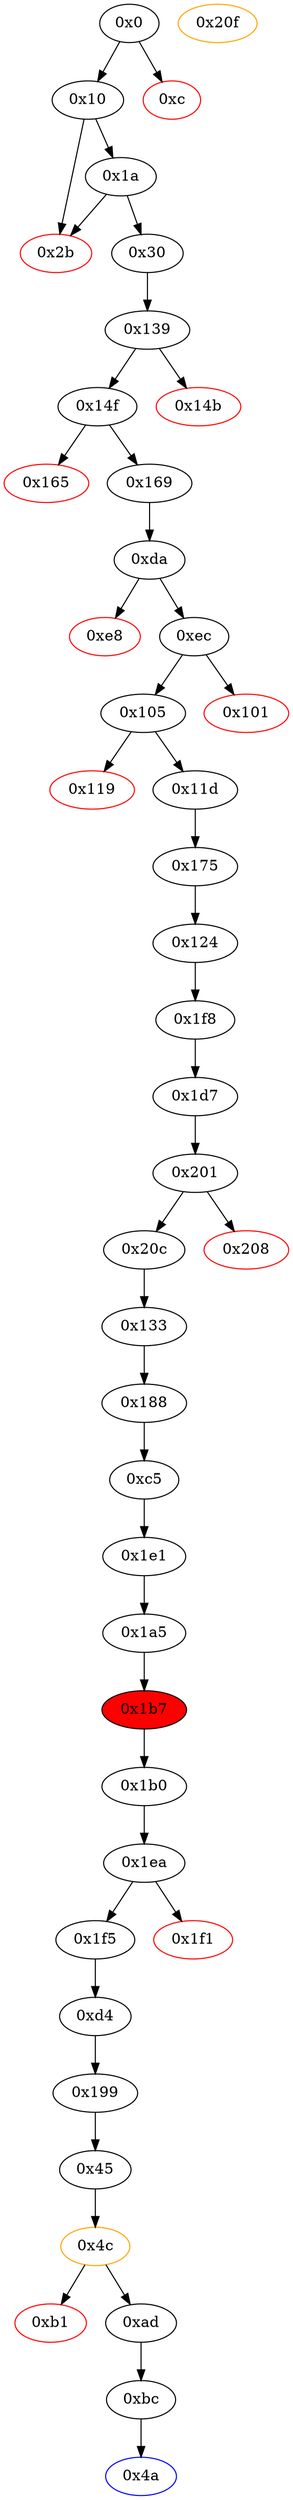 strict digraph "" {
"0xd4" [fillcolor=white, id="0xd4", style=filled, tooltip="Block 0xd4\n[0xd4:0xd9]\n---\nPredecessors: [0x1f5]\nSuccessors: [0x199]\n---\n0xd4 JUMPDEST\n0xd5 SWAP3\n0xd6 SWAP2\n0xd7 POP\n0xd8 POP\n0xd9 JUMP\n---\n0xd4: JUMPDEST \n0xd9: JUMP 0x199\n---\nEntry stack: [V13, 0x4a, 0x45, V23, 0x4, V79, V72, V88, 0x0, 0x40, 0x199, V23, 0x44, V63]\nStack pops: 4\nStack additions: [S0]\nExit stack: [V13, 0x4a, 0x45, V23, 0x4, V79, V72, V88, 0x0, 0x40, V63]\n\nDef sites:\nV13: {0x1a.0x1f}\n0x4a: {0x30.0x31}\n0x45: {0x30.0x39}\nV23: {0x30.0x3f}\n0x4: {0x30.0x34}\nV79: {0x105.0x109}\nV72: {0xec.0xee}\nV88: {0x124.0x128}\n0x0: {0x139.0x13d}\n0x40: {0x188.0x18c}\n0x199: {0x188.0x18e}\nV23: {0x30.0x3f}\n0x44: {0x188.0x194}\nV63: {0xc5.0xc9}\n"];
"0x14f" [fillcolor=white, id="0x14f", style=filled, tooltip="Block 0x14f\n[0x14f:0x164]\n---\nPredecessors: [0x139]\nSuccessors: [0x165, 0x169]\n---\n0x14f JUMPDEST\n0x150 PUSH1 0x0\n0x152 DUP6\n0x153 ADD\n0x154 CALLDATALOAD\n0x155 PUSH8 0xffffffffffffffff\n0x15e DUP2\n0x15f GT\n0x160 ISZERO\n0x161 PUSH2 0x169\n0x164 JUMPI\n---\n0x14f: JUMPDEST \n0x150: V99 = 0x0\n0x153: V100 = ADD 0x4 0x0\n0x154: V101 = CALLDATALOAD 0x4\n0x155: V102 = 0xffffffffffffffff\n0x15f: V103 = GT V101 0xffffffffffffffff\n0x160: V104 = ISZERO V103\n0x161: V105 = 0x169\n0x164: JUMPI 0x169 V104\n---\nEntry stack: [V13, 0x4a, 0x45, V23, 0x4, 0x0, 0x0, 0x0, 0x0]\nStack pops: 5\nStack additions: [S4, S3, S2, S1, S0, V101]\nExit stack: [V13, 0x4a, 0x45, V23, 0x4, 0x0, 0x0, 0x0, 0x0, V101]\n\nDef sites:\nV13: {0x1a.0x1f}\n0x4a: {0x30.0x31}\n0x45: {0x30.0x39}\nV23: {0x30.0x3f}\n0x4: {0x30.0x34}\n0x0: {0x139.0x13a}\n0x0: {0x139.0x13a}\n0x0: {0x139.0x13d}\n0x0: {0x139.0x13d}\n"];
"0x105" [fillcolor=white, id="0x105", style=filled, tooltip="Block 0x105\n[0x105:0x118]\n---\nPredecessors: [0xec]\nSuccessors: [0x119, 0x11d]\n---\n0x105 JUMPDEST\n0x106 PUSH1 0x20\n0x108 DUP4\n0x109 ADD\n0x10a SWAP2\n0x10b POP\n0x10c DUP4\n0x10d PUSH1 0x1\n0x10f DUP3\n0x110 MUL\n0x111 DUP4\n0x112 ADD\n0x113 GT\n0x114 ISZERO\n0x115 PUSH2 0x11d\n0x118 JUMPI\n---\n0x105: JUMPDEST \n0x106: V78 = 0x20\n0x109: V79 = ADD V108 0x20\n0x10d: V80 = 0x1\n0x110: V81 = MUL V72 0x1\n0x112: V82 = ADD V79 V81\n0x113: V83 = GT V82 V23\n0x114: V84 = ISZERO V83\n0x115: V85 = 0x11d\n0x118: JUMPI 0x11d V84\n---\nEntry stack: [V13, 0x4a, 0x45, V23, 0x4, 0x0, 0x0, 0x0, 0x0, V101, 0x175, V23, V108, 0x0, V72]\nStack pops: 4\nStack additions: [S3, S2, V79, S0]\nExit stack: [V13, 0x4a, 0x45, V23, 0x4, 0x0, 0x0, 0x0, 0x0, V101, 0x175, V23, V108, V79, V72]\n\nDef sites:\nV13: {0x1a.0x1f}\n0x4a: {0x30.0x31}\n0x45: {0x30.0x39}\nV23: {0x30.0x3f}\n0x4: {0x30.0x34}\n0x0: {0x139.0x13a}\n0x0: {0x139.0x13a}\n0x0: {0x139.0x13d}\n0x0: {0x139.0x13d}\nV101: {0x14f.0x154}\n0x175: {0x169.0x16a}\nV23: {0x30.0x3f}\nV108: {0x169.0x170}\n0x0: {0xda.0xdb}\nV72: {0xec.0xee}\n"];
"0x119" [color=red, fillcolor=white, id="0x119", style=filled, tooltip="Block 0x119\n[0x119:0x11c]\n---\nPredecessors: [0x105]\nSuccessors: []\n---\n0x119 PUSH1 0x0\n0x11b DUP1\n0x11c REVERT\n---\n0x119: V86 = 0x0\n0x11c: REVERT 0x0 0x0\n---\nEntry stack: [V13, 0x4a, 0x45, V23, 0x4, 0x0, 0x0, 0x0, 0x0, V101, 0x175, V23, V108, V79, V72]\nStack pops: 0\nStack additions: []\nExit stack: [V13, 0x4a, 0x45, V23, 0x4, 0x0, 0x0, 0x0, 0x0, V101, 0x175, V23, V108, V79, V72]\n\nDef sites:\nV13: {0x1a.0x1f}\n0x4a: {0x30.0x31}\n0x45: {0x30.0x39}\nV23: {0x30.0x3f}\n0x4: {0x30.0x34}\n0x0: {0x139.0x13a}\n0x0: {0x139.0x13a}\n0x0: {0x139.0x13d}\n0x0: {0x139.0x13d}\nV101: {0x14f.0x154}\n0x175: {0x169.0x16a}\nV23: {0x30.0x3f}\nV108: {0x169.0x170}\nV79: {0x105.0x109}\nV72: {0xec.0xee}\n"];
"0x124" [fillcolor=white, id="0x124", style=filled, tooltip="Block 0x124\n[0x124:0x132]\n---\nPredecessors: [0x175]\nSuccessors: [0x1f8]\n---\n0x124 JUMPDEST\n0x125 PUSH1 0x0\n0x127 DUP2\n0x128 CALLDATALOAD\n0x129 SWAP1\n0x12a POP\n0x12b PUSH2 0x133\n0x12e DUP2\n0x12f PUSH2 0x1f8\n0x132 JUMP\n---\n0x124: JUMPDEST \n0x125: V87 = 0x0\n0x128: V88 = CALLDATALOAD 0x24\n0x12b: V89 = 0x133\n0x12f: V90 = 0x1f8\n0x132: JUMP 0x1f8\n---\nEntry stack: [V13, 0x4a, 0x45, V23, 0x4, V79, V72, 0x0, 0x0, 0x20, 0x188, V23, 0x24]\nStack pops: 1\nStack additions: [S0, V88, 0x133, V88]\nExit stack: [V13, 0x4a, 0x45, V23, 0x4, V79, V72, 0x0, 0x0, 0x20, 0x188, V23, 0x24, V88, 0x133, V88]\n\nDef sites:\nV13: {0x1a.0x1f}\n0x4a: {0x30.0x31}\n0x45: {0x30.0x39}\nV23: {0x30.0x3f}\n0x4: {0x30.0x34}\nV79: {0x105.0x109}\nV72: {0xec.0xee}\n0x0: {0x139.0x13d}\n0x0: {0x139.0x13d}\n0x20: {0x175.0x17b}\n0x188: {0x175.0x17d}\nV23: {0x30.0x3f}\n0x24: {0x175.0x183}\n"];
"0x0" [fillcolor=white, id="0x0", style=filled, tooltip="Block 0x0\n[0x0:0xb]\n---\nPredecessors: []\nSuccessors: [0xc, 0x10]\n---\n0x0 PUSH1 0x80\n0x2 PUSH1 0x40\n0x4 MSTORE\n0x5 CALLVALUE\n0x6 DUP1\n0x7 ISZERO\n0x8 PUSH2 0x10\n0xb JUMPI\n---\n0x0: V0 = 0x80\n0x2: V1 = 0x40\n0x4: M[0x40] = 0x80\n0x5: V2 = CALLVALUE\n0x7: V3 = ISZERO V2\n0x8: V4 = 0x10\n0xb: JUMPI 0x10 V3\n---\nEntry stack: []\nStack pops: 0\nStack additions: [V2]\nExit stack: [V2]\n\nDef sites:\n"];
"0x165" [color=red, fillcolor=white, id="0x165", style=filled, tooltip="Block 0x165\n[0x165:0x168]\n---\nPredecessors: [0x14f]\nSuccessors: []\n---\n0x165 PUSH1 0x0\n0x167 DUP1\n0x168 REVERT\n---\n0x165: V106 = 0x0\n0x168: REVERT 0x0 0x0\n---\nEntry stack: [V13, 0x4a, 0x45, V23, 0x4, 0x0, 0x0, 0x0, 0x0, V101]\nStack pops: 0\nStack additions: []\nExit stack: [V13, 0x4a, 0x45, V23, 0x4, 0x0, 0x0, 0x0, 0x0, V101]\n\nDef sites:\nV13: {0x1a.0x1f}\n0x4a: {0x30.0x31}\n0x45: {0x30.0x39}\nV23: {0x30.0x3f}\n0x4: {0x30.0x34}\n0x0: {0x139.0x13a}\n0x0: {0x139.0x13a}\n0x0: {0x139.0x13d}\n0x0: {0x139.0x13d}\nV101: {0x14f.0x154}\n"];
"0x14b" [color=red, fillcolor=white, id="0x14b", style=filled, tooltip="Block 0x14b\n[0x14b:0x14e]\n---\nPredecessors: [0x139]\nSuccessors: []\n---\n0x14b PUSH1 0x0\n0x14d DUP1\n0x14e REVERT\n---\n0x14b: V98 = 0x0\n0x14e: REVERT 0x0 0x0\n---\nEntry stack: [V13, 0x4a, 0x45, V23, 0x4, 0x0, 0x0, 0x0, 0x0]\nStack pops: 0\nStack additions: []\nExit stack: [V13, 0x4a, 0x45, V23, 0x4, 0x0, 0x0, 0x0, 0x0]\n\nDef sites:\nV13: {0x1a.0x1f}\n0x4a: {0x30.0x31}\n0x45: {0x30.0x39}\nV23: {0x30.0x3f}\n0x4: {0x30.0x34}\n0x0: {0x139.0x13a}\n0x0: {0x139.0x13a}\n0x0: {0x139.0x13d}\n0x0: {0x139.0x13d}\n"];
"0x4c" [color=orange, fillcolor=white, id="0x4c", style=filled, tooltip="Block 0x4c\n[0x4c:0xac]\n---\nPredecessors: [0x45]\nSuccessors: [0xad, 0xb1]\n---\n0x4c JUMPDEST\n0x4d PUSH1 0x60\n0x4f DUP5\n0x50 DUP5\n0x51 DUP1\n0x52 DUP1\n0x53 PUSH1 0x1f\n0x55 ADD\n0x56 PUSH1 0x20\n0x58 DUP1\n0x59 SWAP2\n0x5a DIV\n0x5b MUL\n0x5c PUSH1 0x20\n0x5e ADD\n0x5f PUSH1 0x40\n0x61 MLOAD\n0x62 SWAP1\n0x63 DUP2\n0x64 ADD\n0x65 PUSH1 0x40\n0x67 MSTORE\n0x68 DUP1\n0x69 SWAP4\n0x6a SWAP3\n0x6b SWAP2\n0x6c SWAP1\n0x6d DUP2\n0x6e DUP2\n0x6f MSTORE\n0x70 PUSH1 0x20\n0x72 ADD\n0x73 DUP4\n0x74 DUP4\n0x75 DUP1\n0x76 DUP3\n0x77 DUP5\n0x78 CALLDATACOPY\n0x79 PUSH1 0x0\n0x7b DUP2\n0x7c DUP5\n0x7d ADD\n0x7e MSTORE\n0x7f PUSH1 0x1f\n0x81 NOT\n0x82 PUSH1 0x1f\n0x84 DUP3\n0x85 ADD\n0x86 AND\n0x87 SWAP1\n0x88 POP\n0x89 DUP1\n0x8a DUP4\n0x8b ADD\n0x8c SWAP3\n0x8d POP\n0x8e POP\n0x8f POP\n0x90 POP\n0x91 POP\n0x92 POP\n0x93 POP\n0x94 SWAP1\n0x95 POP\n0x96 PUSH1 0x0\n0x98 DUP1\n0x99 DUP3\n0x9a MLOAD\n0x9b PUSH1 0x20\n0x9d DUP5\n0x9e ADD\n0x9f DUP7\n0xa0 DUP7\n0xa1 GAS\n0xa2 CALL\n0xa3 DUP1\n0xa4 ISZERO\n0xa5 PUSH1 0x1\n0xa7 DUP2\n0xa8 EQ\n0xa9 PUSH2 0xb1\n0xac JUMPI\n---\n0x4c: JUMPDEST \n0x4d: V26 = 0x60\n0x53: V27 = 0x1f\n0x55: V28 = ADD 0x1f V72\n0x56: V29 = 0x20\n0x5a: V30 = DIV V28 0x20\n0x5b: V31 = MUL V30 0x20\n0x5c: V32 = 0x20\n0x5e: V33 = ADD 0x20 V31\n0x5f: V34 = 0x40\n0x61: V35 = M[0x40]\n0x64: V36 = ADD V35 V33\n0x65: V37 = 0x40\n0x67: M[0x40] = V36\n0x6f: M[V35] = V72\n0x70: V38 = 0x20\n0x72: V39 = ADD 0x20 V35\n0x78: CALLDATACOPY V39 V79 V72\n0x79: V40 = 0x0\n0x7d: V41 = ADD V39 V72\n0x7e: M[V41] = 0x0\n0x7f: V42 = 0x1f\n0x81: V43 = NOT 0x1f\n0x82: V44 = 0x1f\n0x85: V45 = ADD V72 0x1f\n0x86: V46 = AND V45 0xffffffffffffffffffffffffffffffffffffffffffffffffffffffffffffffe0\n0x8b: V47 = ADD V39 V46\n0x96: V48 = 0x0\n0x9a: V49 = M[V35]\n0x9b: V50 = 0x20\n0x9e: V51 = ADD V35 0x20\n0xa1: V52 = GAS\n0xa2: V53 = CALL V52 V63 V88 V51 V49 0x0 0x0\n0xa4: V54 = ISZERO V53\n0xa5: V55 = 0x1\n0xa8: V56 = EQ V54 0x1\n0xa9: V57 = 0xb1\n0xac: JUMPI 0xb1 V56\n---\nEntry stack: [V13, 0x4a, V79, V72, V88, V63]\nStack pops: 4\nStack additions: [S3, S2, S1, S0, V35, V53, V54]\nExit stack: [V13, 0x4a, V79, V72, V88, V63, V35, V53, V54]\n\nDef sites:\nV13: {0x1a.0x1f}\n0x4a: {0x30.0x31}\nV79: {0x105.0x109}\nV72: {0xec.0xee}\nV88: {0x124.0x128}\nV63: {0xc5.0xc9}\n"];
"0x169" [fillcolor=white, id="0x169", style=filled, tooltip="Block 0x169\n[0x169:0x174]\n---\nPredecessors: [0x14f]\nSuccessors: [0xda]\n---\n0x169 JUMPDEST\n0x16a PUSH2 0x175\n0x16d DUP8\n0x16e DUP3\n0x16f DUP9\n0x170 ADD\n0x171 PUSH2 0xda\n0x174 JUMP\n---\n0x169: JUMPDEST \n0x16a: V107 = 0x175\n0x170: V108 = ADD 0x4 V101\n0x171: V109 = 0xda\n0x174: JUMP 0xda\n---\nEntry stack: [V13, 0x4a, 0x45, V23, 0x4, 0x0, 0x0, 0x0, 0x0, V101]\nStack pops: 7\nStack additions: [S6, S5, S4, S3, S2, S1, S0, 0x175, S6, V108]\nExit stack: [V13, 0x4a, 0x45, V23, 0x4, 0x0, 0x0, 0x0, 0x0, V101, 0x175, V23, V108]\n\nDef sites:\nV13: {0x1a.0x1f}\n0x4a: {0x30.0x31}\n0x45: {0x30.0x39}\nV23: {0x30.0x3f}\n0x4: {0x30.0x34}\n0x0: {0x139.0x13a}\n0x0: {0x139.0x13a}\n0x0: {0x139.0x13d}\n0x0: {0x139.0x13d}\nV101: {0x14f.0x154}\n"];
"0x188" [fillcolor=white, id="0x188", style=filled, tooltip="Block 0x188\n[0x188:0x198]\n---\nPredecessors: [0x133]\nSuccessors: [0xc5]\n---\n0x188 JUMPDEST\n0x189 SWAP3\n0x18a POP\n0x18b POP\n0x18c PUSH1 0x40\n0x18e PUSH2 0x199\n0x191 DUP8\n0x192 DUP3\n0x193 DUP9\n0x194 ADD\n0x195 PUSH2 0xc5\n0x198 JUMP\n---\n0x188: JUMPDEST \n0x18c: V114 = 0x40\n0x18e: V115 = 0x199\n0x194: V116 = ADD 0x4 0x40\n0x195: V117 = 0xc5\n0x198: JUMP 0xc5\n---\nEntry stack: [V13, 0x4a, 0x45, V23, 0x4, V79, V72, 0x0, 0x0, 0x20, V88]\nStack pops: 8\nStack additions: [S7, S6, S5, S4, S0, S2, 0x40, 0x199, S7, 0x44]\nExit stack: [V13, 0x4a, 0x45, V23, 0x4, V79, V72, V88, 0x0, 0x40, 0x199, V23, 0x44]\n\nDef sites:\nV13: {0x1a.0x1f}\n0x4a: {0x30.0x31}\n0x45: {0x30.0x39}\nV23: {0x30.0x3f}\n0x4: {0x30.0x34}\nV79: {0x105.0x109}\nV72: {0xec.0xee}\n0x0: {0x139.0x13d}\n0x0: {0x139.0x13d}\n0x20: {0x175.0x17b}\nV88: {0x124.0x128}\n"];
"0x20c" [fillcolor=white, id="0x20c", style=filled, tooltip="Block 0x20c\n[0x20c:0x20e]\n---\nPredecessors: [0x201]\nSuccessors: [0x133]\n---\n0x20c JUMPDEST\n0x20d POP\n0x20e JUMP\n---\n0x20c: JUMPDEST \n0x20e: JUMP 0x133\n---\nEntry stack: [V13, 0x4a, 0x45, V23, 0x4, V79, V72, 0x0, 0x0, 0x20, 0x188, V23, 0x24, V88, 0x133, V88]\nStack pops: 2\nStack additions: []\nExit stack: [V13, 0x4a, 0x45, V23, 0x4, V79, V72, 0x0, 0x0, 0x20, 0x188, V23, 0x24, V88]\n\nDef sites:\nV13: {0x1a.0x1f}\n0x4a: {0x30.0x31}\n0x45: {0x30.0x39}\nV23: {0x30.0x3f}\n0x4: {0x30.0x34}\nV79: {0x105.0x109}\nV72: {0xec.0xee}\n0x0: {0x139.0x13d}\n0x0: {0x139.0x13d}\n0x20: {0x175.0x17b}\n0x188: {0x175.0x17d}\nV23: {0x30.0x3f}\n0x24: {0x175.0x183}\nV88: {0x124.0x128}\n0x133: {0x124.0x12b}\nV88: {0x124.0x128}\n"];
"0x175" [fillcolor=white, id="0x175", style=filled, tooltip="Block 0x175\n[0x175:0x187]\n---\nPredecessors: [0x11d]\nSuccessors: [0x124]\n---\n0x175 JUMPDEST\n0x176 SWAP5\n0x177 POP\n0x178 SWAP5\n0x179 POP\n0x17a POP\n0x17b PUSH1 0x20\n0x17d PUSH2 0x188\n0x180 DUP8\n0x181 DUP3\n0x182 DUP9\n0x183 ADD\n0x184 PUSH2 0x124\n0x187 JUMP\n---\n0x175: JUMPDEST \n0x17b: V110 = 0x20\n0x17d: V111 = 0x188\n0x183: V112 = ADD 0x4 0x20\n0x184: V113 = 0x124\n0x187: JUMP 0x124\n---\nEntry stack: [V13, 0x4a, 0x45, V23, 0x4, 0x0, 0x0, 0x0, 0x0, V101, V79, V72]\nStack pops: 9\nStack additions: [S8, S7, S1, S0, S4, S3, 0x20, 0x188, S8, 0x24]\nExit stack: [V13, 0x4a, 0x45, V23, 0x4, V79, V72, 0x0, 0x0, 0x20, 0x188, V23, 0x24]\n\nDef sites:\nV13: {0x1a.0x1f}\n0x4a: {0x30.0x31}\n0x45: {0x30.0x39}\nV23: {0x30.0x3f}\n0x4: {0x30.0x34}\n0x0: {0x139.0x13a}\n0x0: {0x139.0x13a}\n0x0: {0x139.0x13d}\n0x0: {0x139.0x13d}\nV101: {0x14f.0x154}\nV79: {0x105.0x109}\nV72: {0xec.0xee}\n"];
"0x1e1" [fillcolor=white, id="0x1e1", style=filled, tooltip="Block 0x1e1\n[0x1e1:0x1e9]\n---\nPredecessors: [0xc5]\nSuccessors: [0x1a5]\n---\n0x1e1 JUMPDEST\n0x1e2 PUSH2 0x1ea\n0x1e5 DUP2\n0x1e6 PUSH2 0x1a5\n0x1e9 JUMP\n---\n0x1e1: JUMPDEST \n0x1e2: V125 = 0x1ea\n0x1e6: V126 = 0x1a5\n0x1e9: JUMP 0x1a5\n---\nEntry stack: [V13, 0x4a, 0x45, V23, 0x4, V79, V72, V88, 0x0, 0x40, 0x199, V23, 0x44, V63, 0xd4, V63]\nStack pops: 1\nStack additions: [S0, 0x1ea, S0]\nExit stack: [V13, 0x4a, 0x45, V23, 0x4, V79, V72, V88, 0x0, 0x40, 0x199, V23, 0x44, V63, 0xd4, V63, 0x1ea, V63]\n\nDef sites:\nV13: {0x1a.0x1f}\n0x4a: {0x30.0x31}\n0x45: {0x30.0x39}\nV23: {0x30.0x3f}\n0x4: {0x30.0x34}\nV79: {0x105.0x109}\nV72: {0xec.0xee}\nV88: {0x124.0x128}\n0x0: {0x139.0x13d}\n0x40: {0x188.0x18c}\n0x199: {0x188.0x18e}\nV23: {0x30.0x3f}\n0x44: {0x188.0x194}\nV63: {0xc5.0xc9}\n0xd4: {0xc5.0xcc}\nV63: {0xc5.0xc9}\n"];
"0x201" [fillcolor=white, id="0x201", style=filled, tooltip="Block 0x201\n[0x201:0x207]\n---\nPredecessors: [0x1d7]\nSuccessors: [0x208, 0x20c]\n---\n0x201 JUMPDEST\n0x202 DUP2\n0x203 EQ\n0x204 PUSH2 0x20c\n0x207 JUMPI\n---\n0x201: JUMPDEST \n0x203: V132 = EQ V88 V88\n0x204: V133 = 0x20c\n0x207: JUMPI 0x20c V132\n---\nEntry stack: [V13, 0x4a, 0x45, V23, 0x4, V79, V72, 0x0, 0x0, 0x20, 0x188, V23, 0x24, V88, 0x133, V88, V88]\nStack pops: 2\nStack additions: [S1]\nExit stack: [V13, 0x4a, 0x45, V23, 0x4, V79, V72, 0x0, 0x0, 0x20, 0x188, V23, 0x24, V88, 0x133, V88]\n\nDef sites:\nV13: {0x1a.0x1f}\n0x4a: {0x30.0x31}\n0x45: {0x30.0x39}\nV23: {0x30.0x3f}\n0x4: {0x30.0x34}\nV79: {0x105.0x109}\nV72: {0xec.0xee}\n0x0: {0x139.0x13d}\n0x0: {0x139.0x13d}\n0x20: {0x175.0x17b}\n0x188: {0x175.0x17d}\nV23: {0x30.0x3f}\n0x24: {0x175.0x183}\nV88: {0x124.0x128}\n0x133: {0x124.0x12b}\nV88: {0x124.0x128}\nV88: {0x124.0x128}\n"];
"0x1a" [fillcolor=white, id="0x1a", style=filled, tooltip="Block 0x1a\n[0x1a:0x2a]\n---\nPredecessors: [0x10]\nSuccessors: [0x2b, 0x30]\n---\n0x1a PUSH1 0x0\n0x1c CALLDATALOAD\n0x1d PUSH1 0xe0\n0x1f SHR\n0x20 DUP1\n0x21 PUSH4 0x80530faa\n0x26 EQ\n0x27 PUSH2 0x30\n0x2a JUMPI\n---\n0x1a: V10 = 0x0\n0x1c: V11 = CALLDATALOAD 0x0\n0x1d: V12 = 0xe0\n0x1f: V13 = SHR 0xe0 V11\n0x21: V14 = 0x80530faa\n0x26: V15 = EQ 0x80530faa V13\n0x27: V16 = 0x30\n0x2a: JUMPI 0x30 V15\n---\nEntry stack: []\nStack pops: 0\nStack additions: [V13]\nExit stack: [V13]\n\nDef sites:\n"];
"0x1f5" [fillcolor=white, id="0x1f5", style=filled, tooltip="Block 0x1f5\n[0x1f5:0x1f7]\n---\nPredecessors: [0x1ea]\nSuccessors: [0xd4]\n---\n0x1f5 JUMPDEST\n0x1f6 POP\n0x1f7 JUMP\n---\n0x1f5: JUMPDEST \n0x1f7: JUMP 0xd4\n---\nEntry stack: [V13, 0x4a, 0x45, V23, 0x4, V79, V72, V88, 0x0, 0x40, 0x199, V23, 0x44, V63, 0xd4, V63]\nStack pops: 2\nStack additions: []\nExit stack: [V13, 0x4a, 0x45, V23, 0x4, V79, V72, V88, 0x0, 0x40, 0x199, V23, 0x44, V63]\n\nDef sites:\nV13: {0x1a.0x1f}\n0x4a: {0x30.0x31}\n0x45: {0x30.0x39}\nV23: {0x30.0x3f}\n0x4: {0x30.0x34}\nV79: {0x105.0x109}\nV72: {0xec.0xee}\nV88: {0x124.0x128}\n0x0: {0x139.0x13d}\n0x40: {0x188.0x18c}\n0x199: {0x188.0x18e}\nV23: {0x30.0x3f}\n0x44: {0x188.0x194}\nV63: {0xc5.0xc9}\n0xd4: {0xc5.0xcc}\nV63: {0xc5.0xc9}\n"];
"0x101" [color=red, fillcolor=white, id="0x101", style=filled, tooltip="Block 0x101\n[0x101:0x104]\n---\nPredecessors: [0xec]\nSuccessors: []\n---\n0x101 PUSH1 0x0\n0x103 DUP1\n0x104 REVERT\n---\n0x101: V77 = 0x0\n0x104: REVERT 0x0 0x0\n---\nEntry stack: [V13, 0x4a, 0x45, V23, 0x4, 0x0, 0x0, 0x0, 0x0, V101, 0x175, V23, V108, 0x0, V72]\nStack pops: 0\nStack additions: []\nExit stack: [V13, 0x4a, 0x45, V23, 0x4, 0x0, 0x0, 0x0, 0x0, V101, 0x175, V23, V108, 0x0, V72]\n\nDef sites:\nV13: {0x1a.0x1f}\n0x4a: {0x30.0x31}\n0x45: {0x30.0x39}\nV23: {0x30.0x3f}\n0x4: {0x30.0x34}\n0x0: {0x139.0x13a}\n0x0: {0x139.0x13a}\n0x0: {0x139.0x13d}\n0x0: {0x139.0x13d}\nV101: {0x14f.0x154}\n0x175: {0x169.0x16a}\nV23: {0x30.0x3f}\nV108: {0x169.0x170}\n0x0: {0xda.0xdb}\nV72: {0xec.0xee}\n"];
"0x4a" [color=blue, fillcolor=white, id="0x4a", style=filled, tooltip="Block 0x4a\n[0x4a:0x4b]\n---\nPredecessors: [0xbc]\nSuccessors: []\n---\n0x4a JUMPDEST\n0x4b STOP\n---\n0x4a: JUMPDEST \n0x4b: STOP \n---\nEntry stack: [V13]\nStack pops: 0\nStack additions: []\nExit stack: [V13]\n\nDef sites:\nV13: {0x1a.0x1f}\n"];
"0x45" [fillcolor=white, id="0x45", style=filled, tooltip="Block 0x45\n[0x45:0x49]\n---\nPredecessors: [0x199]\nSuccessors: [0x4c]\n---\n0x45 JUMPDEST\n0x46 PUSH2 0x4c\n0x49 JUMP\n---\n0x45: JUMPDEST \n0x46: V25 = 0x4c\n0x49: JUMP 0x4c\n---\nEntry stack: [V13, 0x4a, V79, V72, V88, V63]\nStack pops: 0\nStack additions: []\nExit stack: [V13, 0x4a, V79, V72, V88, V63]\n\nDef sites:\nV13: {0x1a.0x1f}\n0x4a: {0x30.0x31}\nV79: {0x105.0x109}\nV72: {0xec.0xee}\nV88: {0x124.0x128}\nV63: {0xc5.0xc9}\n"];
"0x2b" [color=red, fillcolor=white, id="0x2b", style=filled, tooltip="Block 0x2b\n[0x2b:0x2f]\n---\nPredecessors: [0x10, 0x1a]\nSuccessors: []\n---\n0x2b JUMPDEST\n0x2c PUSH1 0x0\n0x2e DUP1\n0x2f REVERT\n---\n0x2b: JUMPDEST \n0x2c: V17 = 0x0\n0x2f: REVERT 0x0 0x0\n---\nEntry stack: [V13]\nStack pops: 0\nStack additions: []\nExit stack: [V13]\n\nDef sites:\nV13: {0x1a.0x1f}\n"];
"0x1f8" [fillcolor=white, id="0x1f8", style=filled, tooltip="Block 0x1f8\n[0x1f8:0x200]\n---\nPredecessors: [0x124]\nSuccessors: [0x1d7]\n---\n0x1f8 JUMPDEST\n0x1f9 PUSH2 0x201\n0x1fc DUP2\n0x1fd PUSH2 0x1d7\n0x200 JUMP\n---\n0x1f8: JUMPDEST \n0x1f9: V130 = 0x201\n0x1fd: V131 = 0x1d7\n0x200: JUMP 0x1d7\n---\nEntry stack: [V13, 0x4a, 0x45, V23, 0x4, V79, V72, 0x0, 0x0, 0x20, 0x188, V23, 0x24, V88, 0x133, V88]\nStack pops: 1\nStack additions: [S0, 0x201, S0]\nExit stack: [V13, 0x4a, 0x45, V23, 0x4, V79, V72, 0x0, 0x0, 0x20, 0x188, V23, 0x24, V88, 0x133, V88, 0x201, V88]\n\nDef sites:\nV13: {0x1a.0x1f}\n0x4a: {0x30.0x31}\n0x45: {0x30.0x39}\nV23: {0x30.0x3f}\n0x4: {0x30.0x34}\nV79: {0x105.0x109}\nV72: {0xec.0xee}\n0x0: {0x139.0x13d}\n0x0: {0x139.0x13d}\n0x20: {0x175.0x17b}\n0x188: {0x175.0x17d}\nV23: {0x30.0x3f}\n0x24: {0x175.0x183}\nV88: {0x124.0x128}\n0x133: {0x124.0x12b}\nV88: {0x124.0x128}\n"];
"0x1ea" [fillcolor=white, id="0x1ea", style=filled, tooltip="Block 0x1ea\n[0x1ea:0x1f0]\n---\nPredecessors: [0x1b0]\nSuccessors: [0x1f1, 0x1f5]\n---\n0x1ea JUMPDEST\n0x1eb DUP2\n0x1ec EQ\n0x1ed PUSH2 0x1f5\n0x1f0 JUMPI\n---\n0x1ea: JUMPDEST \n0x1ec: V127 = EQ V63 V123\n0x1ed: V128 = 0x1f5\n0x1f0: JUMPI 0x1f5 V127\n---\nEntry stack: [V13, 0x4a, 0x45, V23, 0x4, V79, V72, V88, 0x0, 0x40, 0x199, V23, 0x44, V63, 0xd4, V63, V123]\nStack pops: 2\nStack additions: [S1]\nExit stack: [V13, 0x4a, 0x45, V23, 0x4, V79, V72, V88, 0x0, 0x40, 0x199, V23, 0x44, V63, 0xd4, V63]\n\nDef sites:\nV13: {0x1a.0x1f}\n0x4a: {0x30.0x31}\n0x45: {0x30.0x39}\nV23: {0x30.0x3f}\n0x4: {0x30.0x34}\nV79: {0x105.0x109}\nV72: {0xec.0xee}\nV88: {0x124.0x128}\n0x0: {0x139.0x13d}\n0x40: {0x188.0x18c}\n0x199: {0x188.0x18e}\nV23: {0x30.0x3f}\n0x44: {0x188.0x194}\nV63: {0xc5.0xc9}\n0xd4: {0xc5.0xcc}\nV63: {0xc5.0xc9}\nV123: {0x1b7.0x1d0}\n"];
"0xb1" [color=red, fillcolor=white, id="0xb1", style=filled, tooltip="Block 0xb1\n[0xb1:0xbb]\n---\nPredecessors: [0x4c]\nSuccessors: []\n---\n0xb1 JUMPDEST\n0xb2 RETURNDATASIZE\n0xb3 DUP1\n0xb4 PUSH1 0x0\n0xb6 DUP1\n0xb7 RETURNDATACOPY\n0xb8 DUP1\n0xb9 PUSH1 0x0\n0xbb REVERT\n---\n0xb1: JUMPDEST \n0xb2: V59 = RETURNDATASIZE\n0xb4: V60 = 0x0\n0xb7: RETURNDATACOPY 0x0 0x0 V59\n0xb9: V61 = 0x0\n0xbb: REVERT 0x0 V59\n---\nEntry stack: [V13, 0x4a, V79, V72, V88, V63, V35, V53, V54]\nStack pops: 0\nStack additions: [V59]\nExit stack: [V13, 0x4a, V79, V72, V88, V63, V35, V53, V54, V59]\n\nDef sites:\nV13: {0x1a.0x1f}\n0x4a: {0x30.0x31}\nV79: {0x105.0x109}\nV72: {0xec.0xee}\nV88: {0x124.0x128}\nV63: {0xc5.0xc9}\nV35: {0x4c.0x61}\nV53: {0x4c.0xa2}\nV54: {0x4c.0xa4}\n"];
"0xe8" [color=red, fillcolor=white, id="0xe8", style=filled, tooltip="Block 0xe8\n[0xe8:0xeb]\n---\nPredecessors: [0xda]\nSuccessors: []\n---\n0xe8 PUSH1 0x0\n0xea DUP1\n0xeb REVERT\n---\n0xe8: V71 = 0x0\n0xeb: REVERT 0x0 0x0\n---\nEntry stack: [V13, 0x4a, 0x45, V23, 0x4, 0x0, 0x0, 0x0, 0x0, V101, 0x175, V23, V108, 0x0, 0x0]\nStack pops: 0\nStack additions: []\nExit stack: [V13, 0x4a, 0x45, V23, 0x4, 0x0, 0x0, 0x0, 0x0, V101, 0x175, V23, V108, 0x0, 0x0]\n\nDef sites:\nV13: {0x1a.0x1f}\n0x4a: {0x30.0x31}\n0x45: {0x30.0x39}\nV23: {0x30.0x3f}\n0x4: {0x30.0x34}\n0x0: {0x139.0x13a}\n0x0: {0x139.0x13a}\n0x0: {0x139.0x13d}\n0x0: {0x139.0x13d}\nV101: {0x14f.0x154}\n0x175: {0x169.0x16a}\nV23: {0x30.0x3f}\nV108: {0x169.0x170}\n0x0: {0xda.0xdb}\n0x0: {0xda.0xdb}\n"];
"0x1b7" [fillcolor=red, id="0x1b7", style=filled, tooltip="Block 0x1b7\n[0x1b7:0x1d6]\n---\nPredecessors: [0x1a5]\nSuccessors: [0x1b0]\n---\n0x1b7 JUMPDEST\n0x1b8 PUSH1 0x0\n0x1ba PUSH20 0xffffffffffffffffffffffffffffffffffffffff\n0x1cf DUP3\n0x1d0 AND\n0x1d1 SWAP1\n0x1d2 POP\n0x1d3 SWAP2\n0x1d4 SWAP1\n0x1d5 POP\n0x1d6 JUMP\n---\n0x1b7: JUMPDEST \n0x1b8: V121 = 0x0\n0x1ba: V122 = 0xffffffffffffffffffffffffffffffffffffffff\n0x1d0: V123 = AND V63 0xffffffffffffffffffffffffffffffffffffffff\n0x1d6: JUMP 0x1b0\n---\nEntry stack: [V13, 0x4a, 0x45, V23, 0x4, V79, V72, V88, 0x0, 0x40, 0x199, V23, 0x44, V63, 0xd4, V63, 0x1ea, V63, 0x0, 0x1b0, V63]\nStack pops: 2\nStack additions: [V123]\nExit stack: [V13, 0x4a, 0x45, V23, 0x4, V79, V72, V88, 0x0, 0x40, 0x199, V23, 0x44, V63, 0xd4, V63, 0x1ea, V63, 0x0, V123]\n\nDef sites:\nV13: {0x1a.0x1f}\n0x4a: {0x30.0x31}\n0x45: {0x30.0x39}\nV23: {0x30.0x3f}\n0x4: {0x30.0x34}\nV79: {0x105.0x109}\nV72: {0xec.0xee}\nV88: {0x124.0x128}\n0x0: {0x139.0x13d}\n0x40: {0x188.0x18c}\n0x199: {0x188.0x18e}\nV23: {0x30.0x3f}\n0x44: {0x188.0x194}\nV63: {0xc5.0xc9}\n0xd4: {0xc5.0xcc}\nV63: {0xc5.0xc9}\n0x1ea: {0x1e1.0x1e2}\nV63: {0xc5.0xc9}\n0x0: {0x1a5.0x1a6}\n0x1b0: {0x1a5.0x1a8}\nV63: {0xc5.0xc9}\n"];
"0x139" [fillcolor=white, id="0x139", style=filled, tooltip="Block 0x139\n[0x139:0x14a]\n---\nPredecessors: [0x30]\nSuccessors: [0x14b, 0x14f]\n---\n0x139 JUMPDEST\n0x13a PUSH1 0x0\n0x13c DUP1\n0x13d PUSH1 0x0\n0x13f DUP1\n0x140 PUSH1 0x60\n0x142 DUP6\n0x143 DUP8\n0x144 SUB\n0x145 SLT\n0x146 ISZERO\n0x147 PUSH2 0x14f\n0x14a JUMPI\n---\n0x139: JUMPDEST \n0x13a: V91 = 0x0\n0x13d: V92 = 0x0\n0x140: V93 = 0x60\n0x144: V94 = SUB V23 0x4\n0x145: V95 = SLT V94 0x60\n0x146: V96 = ISZERO V95\n0x147: V97 = 0x14f\n0x14a: JUMPI 0x14f V96\n---\nEntry stack: [V13, 0x4a, 0x45, V23, 0x4]\nStack pops: 2\nStack additions: [S1, S0, 0x0, 0x0, 0x0, 0x0]\nExit stack: [V13, 0x4a, 0x45, V23, 0x4, 0x0, 0x0, 0x0, 0x0]\n\nDef sites:\nV13: {0x1a.0x1f}\n0x4a: {0x30.0x31}\n0x45: {0x30.0x39}\nV23: {0x30.0x3f}\n0x4: {0x30.0x34}\n"];
"0x10" [fillcolor=white, id="0x10", style=filled, tooltip="Block 0x10\n[0x10:0x19]\n---\nPredecessors: [0x0]\nSuccessors: [0x1a, 0x2b]\n---\n0x10 JUMPDEST\n0x11 POP\n0x12 PUSH1 0x4\n0x14 CALLDATASIZE\n0x15 LT\n0x16 PUSH2 0x2b\n0x19 JUMPI\n---\n0x10: JUMPDEST \n0x12: V6 = 0x4\n0x14: V7 = CALLDATASIZE\n0x15: V8 = LT V7 0x4\n0x16: V9 = 0x2b\n0x19: JUMPI 0x2b V8\n---\nEntry stack: [V2]\nStack pops: 1\nStack additions: []\nExit stack: []\n\nDef sites:\nV2: {0x0.0x5}\n"];
"0x208" [color=red, fillcolor=white, id="0x208", style=filled, tooltip="Block 0x208\n[0x208:0x20b]\n---\nPredecessors: [0x201]\nSuccessors: []\n---\n0x208 PUSH1 0x0\n0x20a DUP1\n0x20b REVERT\n---\n0x208: V134 = 0x0\n0x20b: REVERT 0x0 0x0\n---\nEntry stack: [V13, 0x4a, 0x45, V23, 0x4, V79, V72, 0x0, 0x0, 0x20, 0x188, V23, 0x24, V88, 0x133, V88]\nStack pops: 0\nStack additions: []\nExit stack: [V13, 0x4a, 0x45, V23, 0x4, V79, V72, 0x0, 0x0, 0x20, 0x188, V23, 0x24, V88, 0x133, V88]\n\nDef sites:\nV13: {0x1a.0x1f}\n0x4a: {0x30.0x31}\n0x45: {0x30.0x39}\nV23: {0x30.0x3f}\n0x4: {0x30.0x34}\nV79: {0x105.0x109}\nV72: {0xec.0xee}\n0x0: {0x139.0x13d}\n0x0: {0x139.0x13d}\n0x20: {0x175.0x17b}\n0x188: {0x175.0x17d}\nV23: {0x30.0x3f}\n0x24: {0x175.0x183}\nV88: {0x124.0x128}\n0x133: {0x124.0x12b}\nV88: {0x124.0x128}\n"];
"0xad" [fillcolor=white, id="0xad", style=filled, tooltip="Block 0xad\n[0xad:0xb0]\n---\nPredecessors: [0x4c]\nSuccessors: [0xbc]\n---\n0xad PUSH2 0xbc\n0xb0 JUMP\n---\n0xad: V58 = 0xbc\n0xb0: JUMP 0xbc\n---\nEntry stack: [V13, 0x4a, V79, V72, V88, V63, V35, V53, V54]\nStack pops: 0\nStack additions: []\nExit stack: [V13, 0x4a, V79, V72, V88, V63, V35, V53, V54]\n\nDef sites:\nV13: {0x1a.0x1f}\n0x4a: {0x30.0x31}\nV79: {0x105.0x109}\nV72: {0xec.0xee}\nV88: {0x124.0x128}\nV63: {0xc5.0xc9}\nV35: {0x4c.0x61}\nV53: {0x4c.0xa2}\nV54: {0x4c.0xa4}\n"];
"0xbc" [fillcolor=white, id="0xbc", style=filled, tooltip="Block 0xbc\n[0xbc:0xc4]\n---\nPredecessors: [0xad]\nSuccessors: [0x4a]\n---\n0xbc JUMPDEST\n0xbd POP\n0xbe POP\n0xbf POP\n0xc0 POP\n0xc1 POP\n0xc2 POP\n0xc3 POP\n0xc4 JUMP\n---\n0xbc: JUMPDEST \n0xc4: JUMP 0x4a\n---\nEntry stack: [V13, 0x4a, V79, V72, V88, V63, V35, V53, V54]\nStack pops: 8\nStack additions: []\nExit stack: [V13]\n\nDef sites:\nV13: {0x1a.0x1f}\n0x4a: {0x30.0x31}\nV79: {0x105.0x109}\nV72: {0xec.0xee}\nV88: {0x124.0x128}\nV63: {0xc5.0xc9}\nV35: {0x4c.0x61}\nV53: {0x4c.0xa2}\nV54: {0x4c.0xa4}\n"];
"0x1d7" [fillcolor=white, id="0x1d7", style=filled, tooltip="Block 0x1d7\n[0x1d7:0x1e0]\n---\nPredecessors: [0x1f8]\nSuccessors: [0x201]\n---\n0x1d7 JUMPDEST\n0x1d8 PUSH1 0x0\n0x1da DUP2\n0x1db SWAP1\n0x1dc POP\n0x1dd SWAP2\n0x1de SWAP1\n0x1df POP\n0x1e0 JUMP\n---\n0x1d7: JUMPDEST \n0x1d8: V124 = 0x0\n0x1e0: JUMP 0x201\n---\nEntry stack: [V13, 0x4a, 0x45, V23, 0x4, V79, V72, 0x0, 0x0, 0x20, 0x188, V23, 0x24, V88, 0x133, V88, 0x201, V88]\nStack pops: 2\nStack additions: [S0]\nExit stack: [V13, 0x4a, 0x45, V23, 0x4, V79, V72, 0x0, 0x0, 0x20, 0x188, V23, 0x24, V88, 0x133, V88, V88]\n\nDef sites:\nV13: {0x1a.0x1f}\n0x4a: {0x30.0x31}\n0x45: {0x30.0x39}\nV23: {0x30.0x3f}\n0x4: {0x30.0x34}\nV79: {0x105.0x109}\nV72: {0xec.0xee}\n0x0: {0x139.0x13d}\n0x0: {0x139.0x13d}\n0x20: {0x175.0x17b}\n0x188: {0x175.0x17d}\nV23: {0x30.0x3f}\n0x24: {0x175.0x183}\nV88: {0x124.0x128}\n0x133: {0x124.0x12b}\nV88: {0x124.0x128}\n0x201: {0x1f8.0x1f9}\nV88: {0x124.0x128}\n"];
"0x133" [fillcolor=white, id="0x133", style=filled, tooltip="Block 0x133\n[0x133:0x138]\n---\nPredecessors: [0x20c]\nSuccessors: [0x188]\n---\n0x133 JUMPDEST\n0x134 SWAP3\n0x135 SWAP2\n0x136 POP\n0x137 POP\n0x138 JUMP\n---\n0x133: JUMPDEST \n0x138: JUMP 0x188\n---\nEntry stack: [V13, 0x4a, 0x45, V23, 0x4, V79, V72, 0x0, 0x0, 0x20, 0x188, V23, 0x24, V88]\nStack pops: 4\nStack additions: [S0]\nExit stack: [V13, 0x4a, 0x45, V23, 0x4, V79, V72, 0x0, 0x0, 0x20, V88]\n\nDef sites:\nV13: {0x1a.0x1f}\n0x4a: {0x30.0x31}\n0x45: {0x30.0x39}\nV23: {0x30.0x3f}\n0x4: {0x30.0x34}\nV79: {0x105.0x109}\nV72: {0xec.0xee}\n0x0: {0x139.0x13d}\n0x0: {0x139.0x13d}\n0x20: {0x175.0x17b}\n0x188: {0x175.0x17d}\nV23: {0x30.0x3f}\n0x24: {0x175.0x183}\nV88: {0x124.0x128}\n"];
"0xda" [fillcolor=white, id="0xda", style=filled, tooltip="Block 0xda\n[0xda:0xe7]\n---\nPredecessors: [0x169]\nSuccessors: [0xe8, 0xec]\n---\n0xda JUMPDEST\n0xdb PUSH1 0x0\n0xdd DUP1\n0xde DUP4\n0xdf PUSH1 0x1f\n0xe1 DUP5\n0xe2 ADD\n0xe3 SLT\n0xe4 PUSH2 0xec\n0xe7 JUMPI\n---\n0xda: JUMPDEST \n0xdb: V66 = 0x0\n0xdf: V67 = 0x1f\n0xe2: V68 = ADD V108 0x1f\n0xe3: V69 = SLT V68 V23\n0xe4: V70 = 0xec\n0xe7: JUMPI 0xec V69\n---\nEntry stack: [V13, 0x4a, 0x45, V23, 0x4, 0x0, 0x0, 0x0, 0x0, V101, 0x175, V23, V108]\nStack pops: 2\nStack additions: [S1, S0, 0x0, 0x0]\nExit stack: [V13, 0x4a, 0x45, V23, 0x4, 0x0, 0x0, 0x0, 0x0, V101, 0x175, V23, V108, 0x0, 0x0]\n\nDef sites:\nV13: {0x1a.0x1f}\n0x4a: {0x30.0x31}\n0x45: {0x30.0x39}\nV23: {0x30.0x3f}\n0x4: {0x30.0x34}\n0x0: {0x139.0x13a}\n0x0: {0x139.0x13a}\n0x0: {0x139.0x13d}\n0x0: {0x139.0x13d}\nV101: {0x14f.0x154}\n0x175: {0x169.0x16a}\nV23: {0x30.0x3f}\nV108: {0x169.0x170}\n"];
"0x199" [fillcolor=white, id="0x199", style=filled, tooltip="Block 0x199\n[0x199:0x1a4]\n---\nPredecessors: [0xd4]\nSuccessors: [0x45]\n---\n0x199 JUMPDEST\n0x19a SWAP2\n0x19b POP\n0x19c POP\n0x19d SWAP3\n0x19e SWAP6\n0x19f SWAP2\n0x1a0 SWAP5\n0x1a1 POP\n0x1a2 SWAP3\n0x1a3 POP\n0x1a4 JUMP\n---\n0x199: JUMPDEST \n0x1a4: JUMP 0x45\n---\nEntry stack: [V13, 0x4a, 0x45, V23, 0x4, V79, V72, V88, 0x0, 0x40, V63]\nStack pops: 9\nStack additions: [S5, S4, S3, S0]\nExit stack: [V13, 0x4a, V79, V72, V88, V63]\n\nDef sites:\nV13: {0x1a.0x1f}\n0x4a: {0x30.0x31}\n0x45: {0x30.0x39}\nV23: {0x30.0x3f}\n0x4: {0x30.0x34}\nV79: {0x105.0x109}\nV72: {0xec.0xee}\nV88: {0x124.0x128}\n0x0: {0x139.0x13d}\n0x40: {0x188.0x18c}\nV63: {0xc5.0xc9}\n"];
"0x20f" [color=orange, fillcolor=white, id="0x20f", style=filled, tooltip="Block 0x20f\n[0x20f:0x244]\n---\nPredecessors: []\nSuccessors: []\n---\n0x20f INVALID\n0x210 LOG2\n0x211 PUSH5 0x6970667358\n0x217 MISSING 0x22\n0x218 SLT\n0x219 SHA3\n0x21a MISSING 0xbc\n0x21b STATICCALL\n0x21c EXP\n0x21d MISSING 0xc7\n0x21e MISSING 0xdc\n0x21f NUMBER\n0x220 MISSING 0x5d\n0x221 MISSING 0x5d\n0x222 MOD\n0x223 DIV\n0x224 REVERT\n0x225 DUP7\n0x226 MISSING 0xdf\n0x227 DUP8\n0x228 MISSING 0xec\n0x229 MISSING 0x5d\n0x22a SWAP13\n0x22b MISSING 0xcc\n0x22c CALLER\n0x22d MISSING 0xf9\n0x22e LOG3\n0x22f MISSING 0xd7\n0x230 SSTORE\n0x231 MISSING 0xda\n0x232 MISSING 0xef\n0x233 MISSING 0xe8\n0x234 PUSH12 0x20a80189a364736f6c634300\n0x241 MOD\n0x242 STOP\n0x243 STOP\n0x244 CALLER\n---\n0x20f: INVALID \n0x210: LOG S0 S1 S2 S3\n0x211: V135 = 0x6970667358\n0x217: MISSING 0x22\n0x218: V136 = SLT S0 S1\n0x219: V137 = SHA3 V136 S2\n0x21a: MISSING 0xbc\n0x21b: V138 = STATICCALL S0 S1 S2 S3 S4 S5\n0x21c: V139 = EXP V138 S6\n0x21d: MISSING 0xc7\n0x21e: MISSING 0xdc\n0x21f: V140 = NUMBER\n0x220: MISSING 0x5d\n0x221: MISSING 0x5d\n0x222: V141 = MOD S0 S1\n0x223: V142 = DIV V141 S2\n0x224: REVERT V142 S3\n0x226: MISSING 0xdf\n0x228: MISSING 0xec\n0x229: MISSING 0x5d\n0x22b: MISSING 0xcc\n0x22c: V143 = CALLER\n0x22d: MISSING 0xf9\n0x22e: LOG S0 S1 S2 S3 S4\n0x22f: MISSING 0xd7\n0x230: S[S0] = S1\n0x231: MISSING 0xda\n0x232: MISSING 0xef\n0x233: MISSING 0xe8\n0x234: V144 = 0x20a80189a364736f6c634300\n0x241: V145 = MOD 0x20a80189a364736f6c634300 S0\n0x242: STOP \n0x243: STOP \n0x244: V146 = CALLER\n---\nEntry stack: []\nStack pops: 0\nStack additions: [0x6970667358, V137, V139, V140, S6, S0, S1, S2, S3, S4, S5, S6, S7, S0, S1, S2, S3, S4, S5, S6, S7, S13, S1, S2, S3, S4, S5, S6, S7, S8, S9, S10, S11, S12, S0, V143, V145, V146]\nExit stack: []\n\nDef sites:\n"];
"0x1b0" [fillcolor=white, id="0x1b0", style=filled, tooltip="Block 0x1b0\n[0x1b0:0x1b6]\n---\nPredecessors: [0x1b7]\nSuccessors: [0x1ea]\n---\n0x1b0 JUMPDEST\n0x1b1 SWAP1\n0x1b2 POP\n0x1b3 SWAP2\n0x1b4 SWAP1\n0x1b5 POP\n0x1b6 JUMP\n---\n0x1b0: JUMPDEST \n0x1b6: JUMP 0x1ea\n---\nEntry stack: [V13, 0x4a, 0x45, V23, 0x4, V79, V72, V88, 0x0, 0x40, 0x199, V23, 0x44, V63, 0xd4, V63, 0x1ea, V63, 0x0, V123]\nStack pops: 4\nStack additions: [S0]\nExit stack: [V13, 0x4a, 0x45, V23, 0x4, V79, V72, V88, 0x0, 0x40, 0x199, V23, 0x44, V63, 0xd4, V63, V123]\n\nDef sites:\nV13: {0x1a.0x1f}\n0x4a: {0x30.0x31}\n0x45: {0x30.0x39}\nV23: {0x30.0x3f}\n0x4: {0x30.0x34}\nV79: {0x105.0x109}\nV72: {0xec.0xee}\nV88: {0x124.0x128}\n0x0: {0x139.0x13d}\n0x40: {0x188.0x18c}\n0x199: {0x188.0x18e}\nV23: {0x30.0x3f}\n0x44: {0x188.0x194}\nV63: {0xc5.0xc9}\n0xd4: {0xc5.0xcc}\nV63: {0xc5.0xc9}\n0x1ea: {0x1e1.0x1e2}\nV63: {0xc5.0xc9}\n0x0: {0x1a5.0x1a6}\nV123: {0x1b7.0x1d0}\n"];
"0x1a5" [fillcolor=white, id="0x1a5", style=filled, tooltip="Block 0x1a5\n[0x1a5:0x1af]\n---\nPredecessors: [0x1e1]\nSuccessors: [0x1b7]\n---\n0x1a5 JUMPDEST\n0x1a6 PUSH1 0x0\n0x1a8 PUSH2 0x1b0\n0x1ab DUP3\n0x1ac PUSH2 0x1b7\n0x1af JUMP\n---\n0x1a5: JUMPDEST \n0x1a6: V118 = 0x0\n0x1a8: V119 = 0x1b0\n0x1ac: V120 = 0x1b7\n0x1af: JUMP 0x1b7\n---\nEntry stack: [V13, 0x4a, 0x45, V23, 0x4, V79, V72, V88, 0x0, 0x40, 0x199, V23, 0x44, V63, 0xd4, V63, 0x1ea, V63]\nStack pops: 1\nStack additions: [S0, 0x0, 0x1b0, S0]\nExit stack: [V13, 0x4a, 0x45, V23, 0x4, V79, V72, V88, 0x0, 0x40, 0x199, V23, 0x44, V63, 0xd4, V63, 0x1ea, V63, 0x0, 0x1b0, V63]\n\nDef sites:\nV13: {0x1a.0x1f}\n0x4a: {0x30.0x31}\n0x45: {0x30.0x39}\nV23: {0x30.0x3f}\n0x4: {0x30.0x34}\nV79: {0x105.0x109}\nV72: {0xec.0xee}\nV88: {0x124.0x128}\n0x0: {0x139.0x13d}\n0x40: {0x188.0x18c}\n0x199: {0x188.0x18e}\nV23: {0x30.0x3f}\n0x44: {0x188.0x194}\nV63: {0xc5.0xc9}\n0xd4: {0xc5.0xcc}\nV63: {0xc5.0xc9}\n0x1ea: {0x1e1.0x1e2}\nV63: {0xc5.0xc9}\n"];
"0x30" [fillcolor=white, id="0x30", style=filled, tooltip="Block 0x30\n[0x30:0x44]\n---\nPredecessors: [0x1a]\nSuccessors: [0x139]\n---\n0x30 JUMPDEST\n0x31 PUSH2 0x4a\n0x34 PUSH1 0x4\n0x36 DUP1\n0x37 CALLDATASIZE\n0x38 SUB\n0x39 PUSH2 0x45\n0x3c SWAP2\n0x3d SWAP1\n0x3e DUP2\n0x3f ADD\n0x40 SWAP1\n0x41 PUSH2 0x139\n0x44 JUMP\n---\n0x30: JUMPDEST \n0x31: V18 = 0x4a\n0x34: V19 = 0x4\n0x37: V20 = CALLDATASIZE\n0x38: V21 = SUB V20 0x4\n0x39: V22 = 0x45\n0x3f: V23 = ADD 0x4 V21\n0x41: V24 = 0x139\n0x44: JUMP 0x139\n---\nEntry stack: [V13]\nStack pops: 0\nStack additions: [0x4a, 0x45, V23, 0x4]\nExit stack: [V13, 0x4a, 0x45, V23, 0x4]\n\nDef sites:\nV13: {0x1a.0x1f}\n"];
"0xec" [fillcolor=white, id="0xec", style=filled, tooltip="Block 0xec\n[0xec:0x100]\n---\nPredecessors: [0xda]\nSuccessors: [0x101, 0x105]\n---\n0xec JUMPDEST\n0xed DUP3\n0xee CALLDATALOAD\n0xef SWAP1\n0xf0 POP\n0xf1 PUSH8 0xffffffffffffffff\n0xfa DUP2\n0xfb GT\n0xfc ISZERO\n0xfd PUSH2 0x105\n0x100 JUMPI\n---\n0xec: JUMPDEST \n0xee: V72 = CALLDATALOAD V108\n0xf1: V73 = 0xffffffffffffffff\n0xfb: V74 = GT V72 0xffffffffffffffff\n0xfc: V75 = ISZERO V74\n0xfd: V76 = 0x105\n0x100: JUMPI 0x105 V75\n---\nEntry stack: [V13, 0x4a, 0x45, V23, 0x4, 0x0, 0x0, 0x0, 0x0, V101, 0x175, V23, V108, 0x0, 0x0]\nStack pops: 3\nStack additions: [S2, S1, V72]\nExit stack: [V13, 0x4a, 0x45, V23, 0x4, 0x0, 0x0, 0x0, 0x0, V101, 0x175, V23, V108, 0x0, V72]\n\nDef sites:\nV13: {0x1a.0x1f}\n0x4a: {0x30.0x31}\n0x45: {0x30.0x39}\nV23: {0x30.0x3f}\n0x4: {0x30.0x34}\n0x0: {0x139.0x13a}\n0x0: {0x139.0x13a}\n0x0: {0x139.0x13d}\n0x0: {0x139.0x13d}\nV101: {0x14f.0x154}\n0x175: {0x169.0x16a}\nV23: {0x30.0x3f}\nV108: {0x169.0x170}\n0x0: {0xda.0xdb}\n0x0: {0xda.0xdb}\n"];
"0x1f1" [color=red, fillcolor=white, id="0x1f1", style=filled, tooltip="Block 0x1f1\n[0x1f1:0x1f4]\n---\nPredecessors: [0x1ea]\nSuccessors: []\n---\n0x1f1 PUSH1 0x0\n0x1f3 DUP1\n0x1f4 REVERT\n---\n0x1f1: V129 = 0x0\n0x1f4: REVERT 0x0 0x0\n---\nEntry stack: [V13, 0x4a, 0x45, V23, 0x4, V79, V72, V88, 0x0, 0x40, 0x199, V23, 0x44, V63, 0xd4, V63]\nStack pops: 0\nStack additions: []\nExit stack: [V13, 0x4a, 0x45, V23, 0x4, V79, V72, V88, 0x0, 0x40, 0x199, V23, 0x44, V63, 0xd4, V63]\n\nDef sites:\nV13: {0x1a.0x1f}\n0x4a: {0x30.0x31}\n0x45: {0x30.0x39}\nV23: {0x30.0x3f}\n0x4: {0x30.0x34}\nV79: {0x105.0x109}\nV72: {0xec.0xee}\nV88: {0x124.0x128}\n0x0: {0x139.0x13d}\n0x40: {0x188.0x18c}\n0x199: {0x188.0x18e}\nV23: {0x30.0x3f}\n0x44: {0x188.0x194}\nV63: {0xc5.0xc9}\n0xd4: {0xc5.0xcc}\nV63: {0xc5.0xc9}\n"];
"0x11d" [fillcolor=white, id="0x11d", style=filled, tooltip="Block 0x11d\n[0x11d:0x123]\n---\nPredecessors: [0x105]\nSuccessors: [0x175]\n---\n0x11d JUMPDEST\n0x11e SWAP3\n0x11f POP\n0x120 SWAP3\n0x121 SWAP1\n0x122 POP\n0x123 JUMP\n---\n0x11d: JUMPDEST \n0x123: JUMP 0x175\n---\nEntry stack: [V13, 0x4a, 0x45, V23, 0x4, 0x0, 0x0, 0x0, 0x0, V101, 0x175, V23, V108, V79, V72]\nStack pops: 5\nStack additions: [S1, S0]\nExit stack: [V13, 0x4a, 0x45, V23, 0x4, 0x0, 0x0, 0x0, 0x0, V101, V79, V72]\n\nDef sites:\nV13: {0x1a.0x1f}\n0x4a: {0x30.0x31}\n0x45: {0x30.0x39}\nV23: {0x30.0x3f}\n0x4: {0x30.0x34}\n0x0: {0x139.0x13a}\n0x0: {0x139.0x13a}\n0x0: {0x139.0x13d}\n0x0: {0x139.0x13d}\nV101: {0x14f.0x154}\n0x175: {0x169.0x16a}\nV23: {0x30.0x3f}\nV108: {0x169.0x170}\nV79: {0x105.0x109}\nV72: {0xec.0xee}\n"];
"0xc5" [fillcolor=white, id="0xc5", style=filled, tooltip="Block 0xc5\n[0xc5:0xd3]\n---\nPredecessors: [0x188]\nSuccessors: [0x1e1]\n---\n0xc5 JUMPDEST\n0xc6 PUSH1 0x0\n0xc8 DUP2\n0xc9 CALLDATALOAD\n0xca SWAP1\n0xcb POP\n0xcc PUSH2 0xd4\n0xcf DUP2\n0xd0 PUSH2 0x1e1\n0xd3 JUMP\n---\n0xc5: JUMPDEST \n0xc6: V62 = 0x0\n0xc9: V63 = CALLDATALOAD 0x44\n0xcc: V64 = 0xd4\n0xd0: V65 = 0x1e1\n0xd3: JUMP 0x1e1\n---\nEntry stack: [V13, 0x4a, 0x45, V23, 0x4, V79, V72, V88, 0x0, 0x40, 0x199, V23, 0x44]\nStack pops: 1\nStack additions: [S0, V63, 0xd4, V63]\nExit stack: [V13, 0x4a, 0x45, V23, 0x4, V79, V72, V88, 0x0, 0x40, 0x199, V23, 0x44, V63, 0xd4, V63]\n\nDef sites:\nV13: {0x1a.0x1f}\n0x4a: {0x30.0x31}\n0x45: {0x30.0x39}\nV23: {0x30.0x3f}\n0x4: {0x30.0x34}\nV79: {0x105.0x109}\nV72: {0xec.0xee}\nV88: {0x124.0x128}\n0x0: {0x139.0x13d}\n0x40: {0x188.0x18c}\n0x199: {0x188.0x18e}\nV23: {0x30.0x3f}\n0x44: {0x188.0x194}\n"];
"0xc" [color=red, fillcolor=white, id="0xc", style=filled, tooltip="Block 0xc\n[0xc:0xf]\n---\nPredecessors: [0x0]\nSuccessors: []\n---\n0xc PUSH1 0x0\n0xe DUP1\n0xf REVERT\n---\n0xc: V5 = 0x0\n0xf: REVERT 0x0 0x0\n---\nEntry stack: [V2]\nStack pops: 0\nStack additions: []\nExit stack: [V2]\n\nDef sites:\nV2: {0x0.0x5}\n"];
"0xd4" -> "0x199";
"0x14f" -> "0x165";
"0x14f" -> "0x169";
"0x105" -> "0x11d";
"0x105" -> "0x119";
"0x124" -> "0x1f8";
"0x0" -> "0xc";
"0x0" -> "0x10";
"0x4c" -> "0xb1";
"0x4c" -> "0xad";
"0x169" -> "0xda";
"0x188" -> "0xc5";
"0x20c" -> "0x133";
"0x175" -> "0x124";
"0x1e1" -> "0x1a5";
"0x201" -> "0x20c";
"0x201" -> "0x208";
"0x1a" -> "0x2b";
"0x1a" -> "0x30";
"0x1f5" -> "0xd4";
"0x45" -> "0x4c";
"0x1f8" -> "0x1d7";
"0x1ea" -> "0x1f1";
"0x1ea" -> "0x1f5";
"0x1b7" -> "0x1b0";
"0x139" -> "0x14b";
"0x139" -> "0x14f";
"0x10" -> "0x1a";
"0x10" -> "0x2b";
"0xad" -> "0xbc";
"0xbc" -> "0x4a";
"0x1d7" -> "0x201";
"0x133" -> "0x188";
"0xda" -> "0xe8";
"0xda" -> "0xec";
"0x199" -> "0x45";
"0x1b0" -> "0x1ea";
"0x1a5" -> "0x1b7";
"0x30" -> "0x139";
"0xec" -> "0x105";
"0xec" -> "0x101";
"0x11d" -> "0x175";
"0xc5" -> "0x1e1";
}
